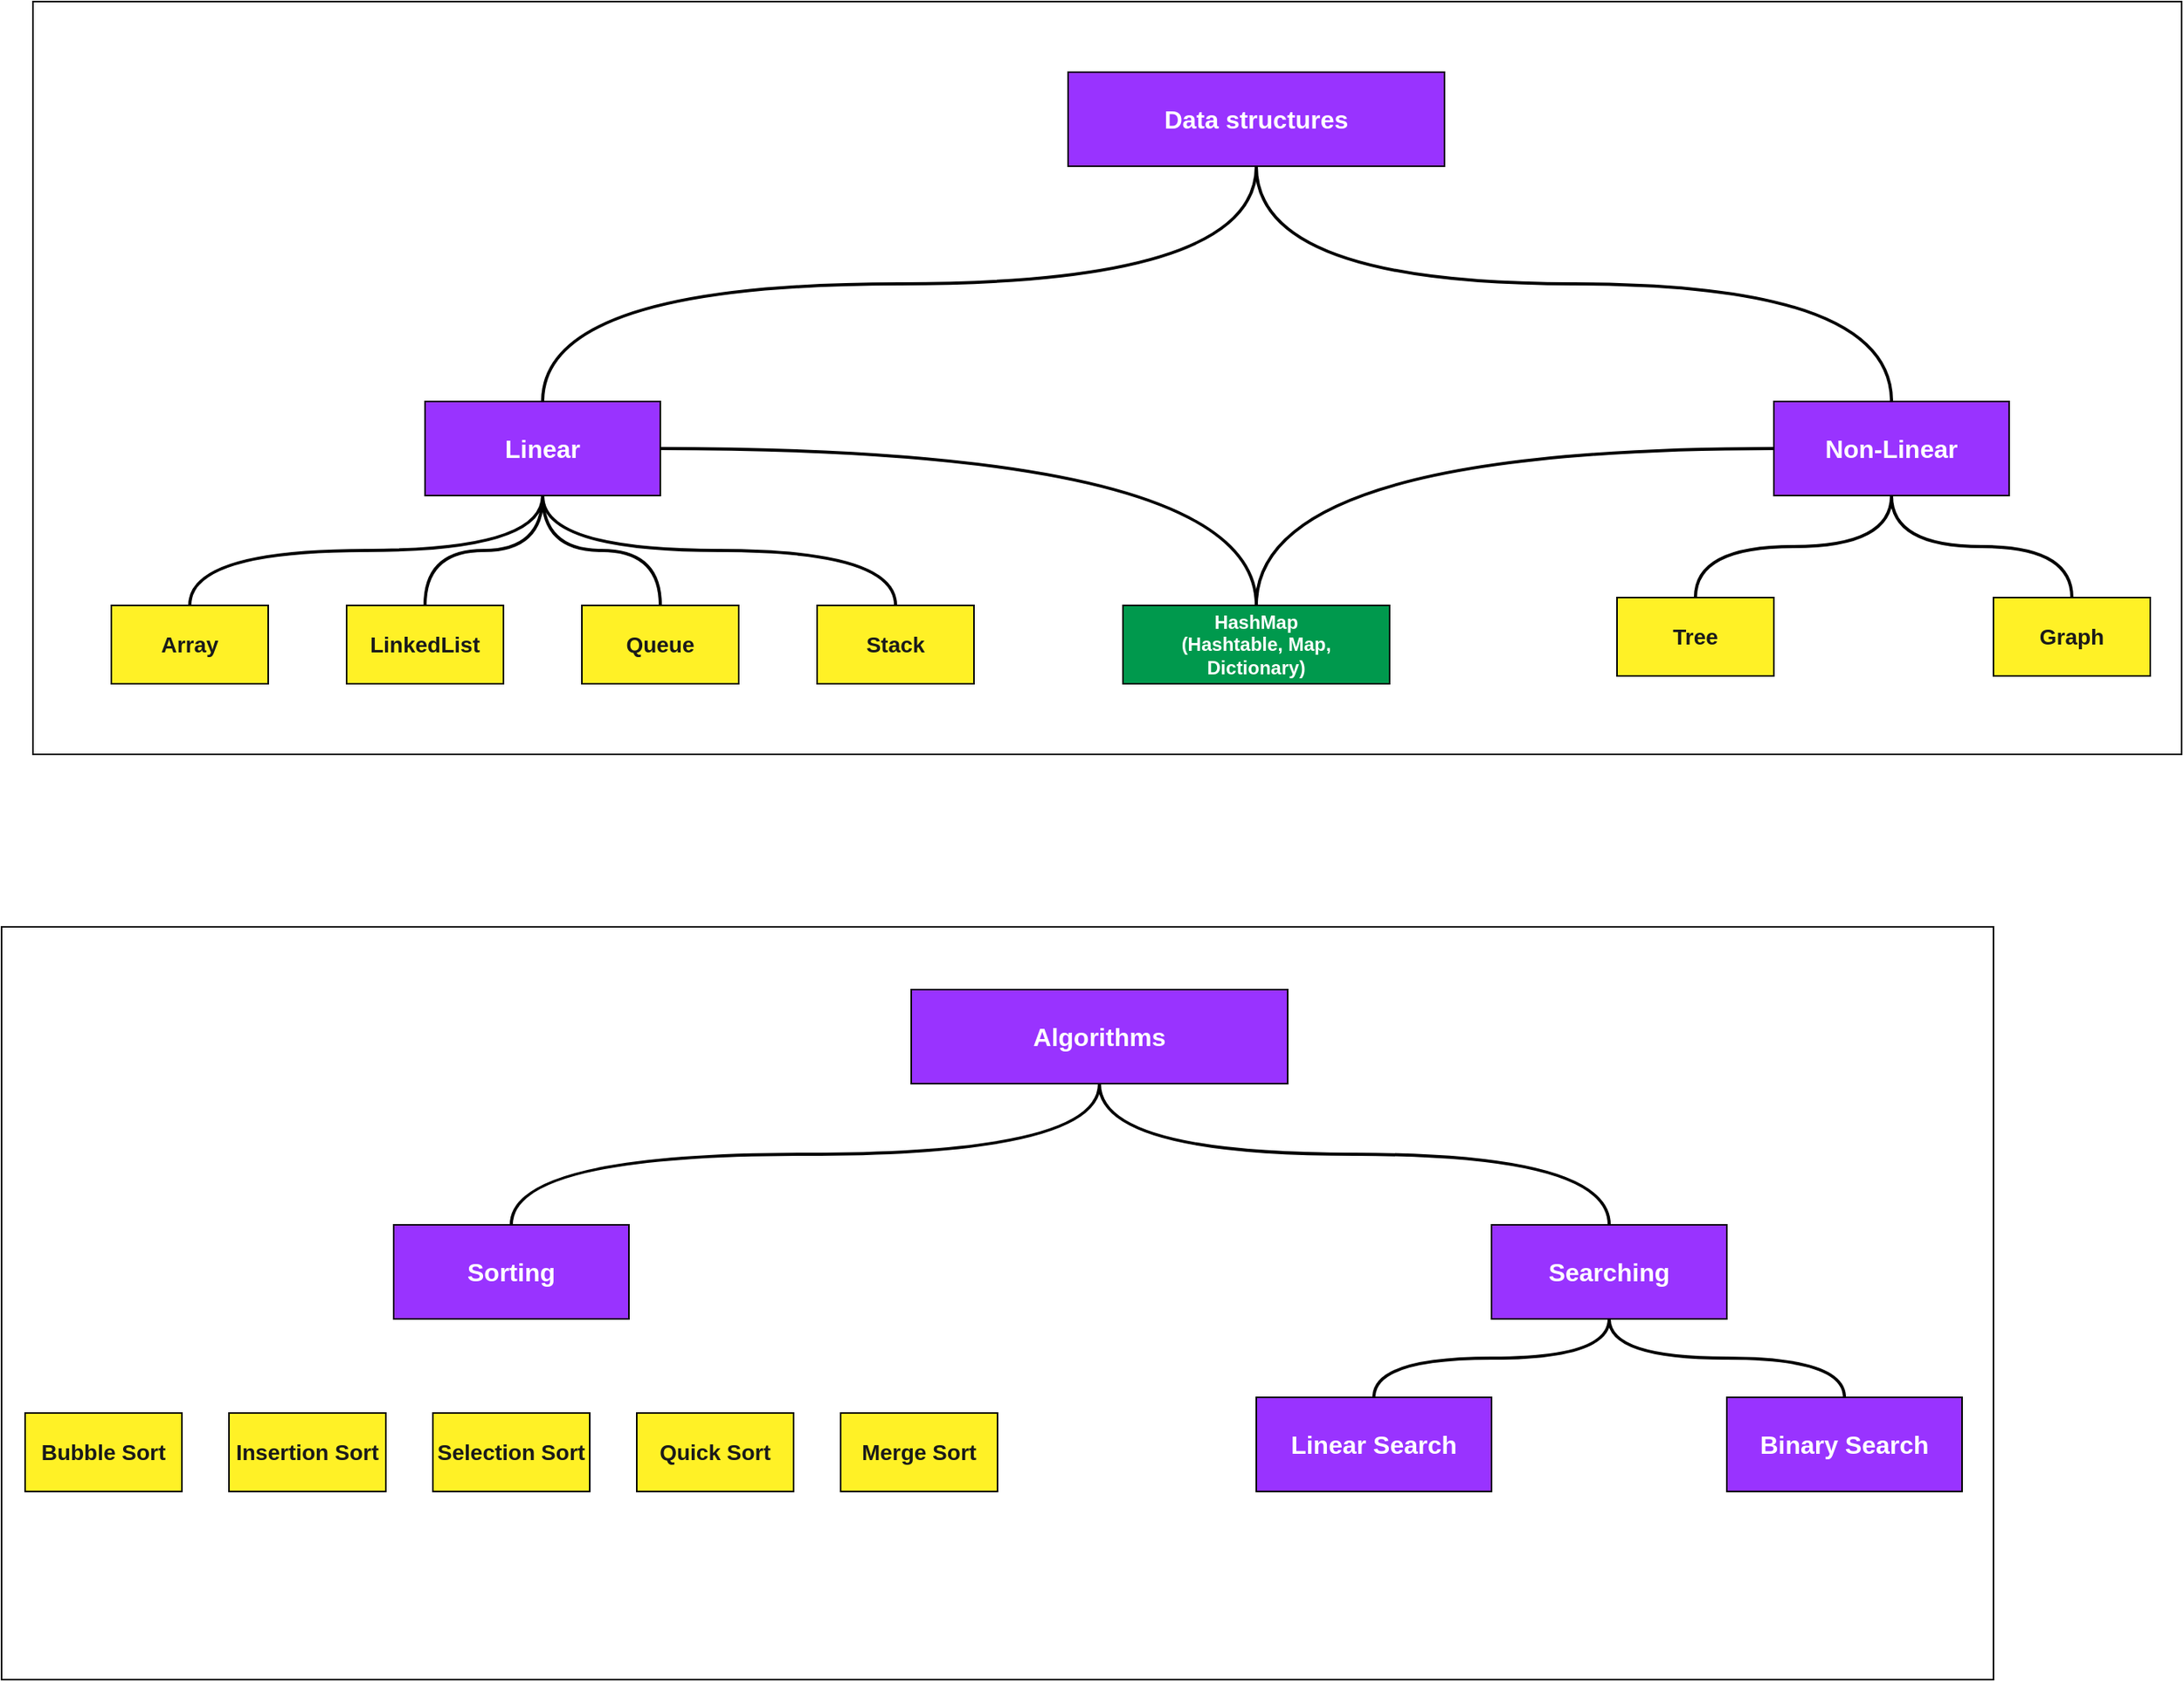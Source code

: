 <mxfile version="24.4.8" type="device">
  <diagram name="dsa-overview" id="oNF4vjAf0NKr6mf7KoG1">
    <mxGraphModel dx="1929" dy="1137" grid="1" gridSize="10" guides="1" tooltips="1" connect="1" arrows="1" fold="1" page="1" pageScale="1" pageWidth="1600" pageHeight="900" math="0" shadow="0">
      <root>
        <mxCell id="0" />
        <mxCell id="1" parent="0" />
        <mxCell id="q9c-drw-kSfxQxn0hnHC-26" value="" style="rounded=0;whiteSpace=wrap;html=1;" vertex="1" parent="1">
          <mxGeometry x="100" y="210" width="1370" height="480" as="geometry" />
        </mxCell>
        <mxCell id="q9c-drw-kSfxQxn0hnHC-4" style="edgeStyle=orthogonalEdgeStyle;rounded=0;orthogonalLoop=1;jettySize=auto;html=1;exitX=0.5;exitY=1;exitDx=0;exitDy=0;curved=1;endArrow=none;endFill=0;strokeWidth=2;" edge="1" parent="1" source="q9c-drw-kSfxQxn0hnHC-1" target="q9c-drw-kSfxQxn0hnHC-2">
          <mxGeometry relative="1" as="geometry" />
        </mxCell>
        <mxCell id="q9c-drw-kSfxQxn0hnHC-5" style="edgeStyle=orthogonalEdgeStyle;rounded=0;orthogonalLoop=1;jettySize=auto;html=1;exitX=0.5;exitY=1;exitDx=0;exitDy=0;curved=1;endArrow=none;endFill=0;strokeWidth=2;" edge="1" parent="1" source="q9c-drw-kSfxQxn0hnHC-1" target="q9c-drw-kSfxQxn0hnHC-3">
          <mxGeometry relative="1" as="geometry" />
        </mxCell>
        <mxCell id="q9c-drw-kSfxQxn0hnHC-1" value="Data structures" style="rounded=0;whiteSpace=wrap;html=1;fillColor=#9933ff;fontColor=#FFFFFF;fontSize=16;fontStyle=1;fontFamily=Helvetica;" vertex="1" parent="1">
          <mxGeometry x="760" y="255" width="240" height="60" as="geometry" />
        </mxCell>
        <mxCell id="q9c-drw-kSfxQxn0hnHC-14" style="edgeStyle=orthogonalEdgeStyle;rounded=0;orthogonalLoop=1;jettySize=auto;html=1;exitX=0.5;exitY=1;exitDx=0;exitDy=0;curved=1;endArrow=none;endFill=0;strokeWidth=2;" edge="1" parent="1" source="q9c-drw-kSfxQxn0hnHC-2" target="q9c-drw-kSfxQxn0hnHC-6">
          <mxGeometry relative="1" as="geometry" />
        </mxCell>
        <mxCell id="q9c-drw-kSfxQxn0hnHC-15" style="edgeStyle=orthogonalEdgeStyle;rounded=0;orthogonalLoop=1;jettySize=auto;html=1;exitX=0.5;exitY=1;exitDx=0;exitDy=0;curved=1;endArrow=none;endFill=0;strokeWidth=2;" edge="1" parent="1" source="q9c-drw-kSfxQxn0hnHC-2" target="q9c-drw-kSfxQxn0hnHC-10">
          <mxGeometry relative="1" as="geometry" />
        </mxCell>
        <mxCell id="q9c-drw-kSfxQxn0hnHC-16" style="edgeStyle=orthogonalEdgeStyle;rounded=0;orthogonalLoop=1;jettySize=auto;html=1;exitX=0.5;exitY=1;exitDx=0;exitDy=0;entryX=0.5;entryY=0;entryDx=0;entryDy=0;curved=1;endArrow=none;endFill=0;strokeWidth=2;" edge="1" parent="1" source="q9c-drw-kSfxQxn0hnHC-2" target="q9c-drw-kSfxQxn0hnHC-11">
          <mxGeometry relative="1" as="geometry" />
        </mxCell>
        <mxCell id="q9c-drw-kSfxQxn0hnHC-17" style="edgeStyle=orthogonalEdgeStyle;rounded=0;orthogonalLoop=1;jettySize=auto;html=1;exitX=0.5;exitY=1;exitDx=0;exitDy=0;entryX=0.5;entryY=0;entryDx=0;entryDy=0;curved=1;endArrow=none;endFill=0;strokeWidth=2;" edge="1" parent="1" source="q9c-drw-kSfxQxn0hnHC-2" target="q9c-drw-kSfxQxn0hnHC-12">
          <mxGeometry relative="1" as="geometry" />
        </mxCell>
        <mxCell id="q9c-drw-kSfxQxn0hnHC-2" value="Linear" style="rounded=0;whiteSpace=wrap;html=1;fillColor=#9933ff;fontColor=#FFFFFF;fontSize=16;fontStyle=1;fontFamily=Helvetica;" vertex="1" parent="1">
          <mxGeometry x="350" y="465" width="150" height="60" as="geometry" />
        </mxCell>
        <mxCell id="q9c-drw-kSfxQxn0hnHC-24" style="edgeStyle=orthogonalEdgeStyle;rounded=0;orthogonalLoop=1;jettySize=auto;html=1;exitX=0.5;exitY=1;exitDx=0;exitDy=0;entryX=0.5;entryY=0;entryDx=0;entryDy=0;curved=1;endArrow=none;endFill=0;strokeWidth=2;" edge="1" parent="1" source="q9c-drw-kSfxQxn0hnHC-3" target="q9c-drw-kSfxQxn0hnHC-22">
          <mxGeometry relative="1" as="geometry" />
        </mxCell>
        <mxCell id="q9c-drw-kSfxQxn0hnHC-25" style="edgeStyle=orthogonalEdgeStyle;rounded=0;orthogonalLoop=1;jettySize=auto;html=1;exitX=0.5;exitY=1;exitDx=0;exitDy=0;entryX=0.5;entryY=0;entryDx=0;entryDy=0;curved=1;endArrow=none;endFill=0;strokeWidth=2;" edge="1" parent="1" source="q9c-drw-kSfxQxn0hnHC-3" target="q9c-drw-kSfxQxn0hnHC-23">
          <mxGeometry relative="1" as="geometry" />
        </mxCell>
        <mxCell id="q9c-drw-kSfxQxn0hnHC-3" value="Non-Linear" style="rounded=0;whiteSpace=wrap;html=1;fillColor=#9933ff;fontColor=#FFFFFF;fontSize=16;fontStyle=1;fontFamily=Helvetica;" vertex="1" parent="1">
          <mxGeometry x="1210" y="465" width="150" height="60" as="geometry" />
        </mxCell>
        <mxCell id="q9c-drw-kSfxQxn0hnHC-6" value="Array" style="rounded=0;whiteSpace=wrap;html=1;fillColor=#FFF126;fontColor=#1A1A1A;fontSize=14;fontStyle=1;fontFamily=Helvetica;" vertex="1" parent="1">
          <mxGeometry x="150" y="595" width="100" height="50" as="geometry" />
        </mxCell>
        <mxCell id="q9c-drw-kSfxQxn0hnHC-10" value="LinkedList" style="rounded=0;whiteSpace=wrap;html=1;fillColor=#FFF126;fontColor=#1A1A1A;fontSize=14;fontStyle=1;fontFamily=Helvetica;" vertex="1" parent="1">
          <mxGeometry x="300" y="595" width="100" height="50" as="geometry" />
        </mxCell>
        <mxCell id="q9c-drw-kSfxQxn0hnHC-11" value="Queue" style="rounded=0;whiteSpace=wrap;html=1;fillColor=#FFF126;fontColor=#1A1A1A;fontSize=14;fontStyle=1;fontFamily=Helvetica;" vertex="1" parent="1">
          <mxGeometry x="450" y="595" width="100" height="50" as="geometry" />
        </mxCell>
        <mxCell id="q9c-drw-kSfxQxn0hnHC-12" value="Stack" style="rounded=0;whiteSpace=wrap;html=1;fillColor=#FFF126;fontColor=#1A1A1A;fontSize=14;fontStyle=1;fontFamily=Helvetica;" vertex="1" parent="1">
          <mxGeometry x="600" y="595" width="100" height="50" as="geometry" />
        </mxCell>
        <mxCell id="q9c-drw-kSfxQxn0hnHC-18" style="edgeStyle=orthogonalEdgeStyle;rounded=0;orthogonalLoop=1;jettySize=auto;html=1;exitX=0.5;exitY=0;exitDx=0;exitDy=0;entryX=1;entryY=0.5;entryDx=0;entryDy=0;curved=1;endArrow=none;endFill=0;strokeWidth=2;" edge="1" parent="1" source="q9c-drw-kSfxQxn0hnHC-13" target="q9c-drw-kSfxQxn0hnHC-2">
          <mxGeometry relative="1" as="geometry" />
        </mxCell>
        <mxCell id="q9c-drw-kSfxQxn0hnHC-19" style="edgeStyle=orthogonalEdgeStyle;rounded=0;orthogonalLoop=1;jettySize=auto;html=1;exitX=0.5;exitY=0;exitDx=0;exitDy=0;entryX=0;entryY=0.5;entryDx=0;entryDy=0;curved=1;endArrow=none;endFill=0;strokeWidth=2;" edge="1" parent="1" source="q9c-drw-kSfxQxn0hnHC-13" target="q9c-drw-kSfxQxn0hnHC-3">
          <mxGeometry relative="1" as="geometry" />
        </mxCell>
        <mxCell id="q9c-drw-kSfxQxn0hnHC-13" value="HashMap&lt;div&gt;(Hashtable, Map,&lt;div&gt;Dictionary&lt;span style=&quot;background-color: initial; font-size: 12px;&quot;&gt;)&lt;/span&gt;&lt;/div&gt;&lt;/div&gt;" style="rounded=0;whiteSpace=wrap;html=1;fillColor=#00994D;fontColor=#FFFFFF;fontSize=12;fontStyle=1;fontFamily=Helvetica;" vertex="1" parent="1">
          <mxGeometry x="795" y="595" width="170" height="50" as="geometry" />
        </mxCell>
        <mxCell id="q9c-drw-kSfxQxn0hnHC-22" value="Tree" style="rounded=0;whiteSpace=wrap;html=1;fillColor=#FFF126;fontColor=#1A1A1A;fontSize=14;fontStyle=1;fontFamily=Helvetica;" vertex="1" parent="1">
          <mxGeometry x="1110" y="590" width="100" height="50" as="geometry" />
        </mxCell>
        <mxCell id="q9c-drw-kSfxQxn0hnHC-23" value="Graph" style="rounded=0;whiteSpace=wrap;html=1;fillColor=#FFF126;fontColor=#1A1A1A;fontSize=14;fontStyle=1;fontFamily=Helvetica;" vertex="1" parent="1">
          <mxGeometry x="1350" y="590" width="100" height="50" as="geometry" />
        </mxCell>
        <mxCell id="q9c-drw-kSfxQxn0hnHC-27" value="" style="rounded=0;whiteSpace=wrap;html=1;" vertex="1" parent="1">
          <mxGeometry x="80" y="800" width="1270" height="480" as="geometry" />
        </mxCell>
        <mxCell id="q9c-drw-kSfxQxn0hnHC-32" style="edgeStyle=orthogonalEdgeStyle;rounded=0;orthogonalLoop=1;jettySize=auto;html=1;exitX=0.5;exitY=1;exitDx=0;exitDy=0;curved=1;endArrow=none;endFill=0;strokeWidth=2;" edge="1" parent="1" source="q9c-drw-kSfxQxn0hnHC-29" target="q9c-drw-kSfxQxn0hnHC-30">
          <mxGeometry relative="1" as="geometry" />
        </mxCell>
        <mxCell id="q9c-drw-kSfxQxn0hnHC-33" style="edgeStyle=orthogonalEdgeStyle;rounded=0;orthogonalLoop=1;jettySize=auto;html=1;exitX=0.5;exitY=1;exitDx=0;exitDy=0;curved=1;endArrow=none;endFill=0;strokeWidth=2;" edge="1" parent="1" source="q9c-drw-kSfxQxn0hnHC-29" target="q9c-drw-kSfxQxn0hnHC-31">
          <mxGeometry relative="1" as="geometry" />
        </mxCell>
        <mxCell id="q9c-drw-kSfxQxn0hnHC-29" value="Algorithms" style="rounded=0;whiteSpace=wrap;html=1;fillColor=#9933ff;fontColor=#FFFFFF;fontSize=16;fontStyle=1;fontFamily=Helvetica;" vertex="1" parent="1">
          <mxGeometry x="660" y="840" width="240" height="60" as="geometry" />
        </mxCell>
        <mxCell id="q9c-drw-kSfxQxn0hnHC-30" value="Sorting" style="rounded=0;whiteSpace=wrap;html=1;fillColor=#9933ff;fontColor=#FFFFFF;fontSize=16;fontStyle=1;fontFamily=Helvetica;" vertex="1" parent="1">
          <mxGeometry x="330" y="990" width="150" height="60" as="geometry" />
        </mxCell>
        <mxCell id="q9c-drw-kSfxQxn0hnHC-41" style="edgeStyle=orthogonalEdgeStyle;curved=1;rounded=0;orthogonalLoop=1;jettySize=auto;html=1;exitX=0.5;exitY=1;exitDx=0;exitDy=0;entryX=0.5;entryY=0;entryDx=0;entryDy=0;strokeColor=default;strokeWidth=2;align=center;verticalAlign=middle;fontFamily=Helvetica;fontSize=11;fontColor=default;labelBackgroundColor=default;endArrow=none;endFill=0;" edge="1" parent="1" source="q9c-drw-kSfxQxn0hnHC-31" target="q9c-drw-kSfxQxn0hnHC-39">
          <mxGeometry relative="1" as="geometry" />
        </mxCell>
        <mxCell id="q9c-drw-kSfxQxn0hnHC-42" style="edgeStyle=orthogonalEdgeStyle;curved=1;rounded=0;orthogonalLoop=1;jettySize=auto;html=1;exitX=0.5;exitY=1;exitDx=0;exitDy=0;strokeColor=default;strokeWidth=2;align=center;verticalAlign=middle;fontFamily=Helvetica;fontSize=11;fontColor=default;labelBackgroundColor=default;endArrow=none;endFill=0;" edge="1" parent="1" source="q9c-drw-kSfxQxn0hnHC-31" target="q9c-drw-kSfxQxn0hnHC-40">
          <mxGeometry relative="1" as="geometry" />
        </mxCell>
        <mxCell id="q9c-drw-kSfxQxn0hnHC-31" value="Searching" style="rounded=0;whiteSpace=wrap;html=1;fillColor=#9933ff;fontColor=#FFFFFF;fontSize=16;fontStyle=1;fontFamily=Helvetica;" vertex="1" parent="1">
          <mxGeometry x="1030" y="990" width="150" height="60" as="geometry" />
        </mxCell>
        <mxCell id="q9c-drw-kSfxQxn0hnHC-34" value="Bubble Sort" style="rounded=0;whiteSpace=wrap;html=1;fillColor=#FFF126;fontColor=#1A1A1A;fontSize=14;fontStyle=1;fontFamily=Helvetica;" vertex="1" parent="1">
          <mxGeometry x="95" y="1110" width="100" height="50" as="geometry" />
        </mxCell>
        <mxCell id="q9c-drw-kSfxQxn0hnHC-35" value="Insertion Sort" style="rounded=0;whiteSpace=wrap;html=1;fillColor=#FFF126;fontColor=#1A1A1A;fontSize=14;fontStyle=1;fontFamily=Helvetica;" vertex="1" parent="1">
          <mxGeometry x="225" y="1110" width="100" height="50" as="geometry" />
        </mxCell>
        <mxCell id="q9c-drw-kSfxQxn0hnHC-36" value="Selection Sort" style="rounded=0;whiteSpace=wrap;html=1;fillColor=#FFF126;fontColor=#1A1A1A;fontSize=14;fontStyle=1;fontFamily=Helvetica;" vertex="1" parent="1">
          <mxGeometry x="355" y="1110" width="100" height="50" as="geometry" />
        </mxCell>
        <mxCell id="q9c-drw-kSfxQxn0hnHC-37" value="Quick Sort" style="rounded=0;whiteSpace=wrap;html=1;fillColor=#FFF126;fontColor=#1A1A1A;fontSize=14;fontStyle=1;fontFamily=Helvetica;" vertex="1" parent="1">
          <mxGeometry x="485" y="1110" width="100" height="50" as="geometry" />
        </mxCell>
        <mxCell id="q9c-drw-kSfxQxn0hnHC-38" value="Merge Sort" style="rounded=0;whiteSpace=wrap;html=1;fillColor=#FFF126;fontColor=#1A1A1A;fontSize=14;fontStyle=1;fontFamily=Helvetica;" vertex="1" parent="1">
          <mxGeometry x="615" y="1110" width="100" height="50" as="geometry" />
        </mxCell>
        <mxCell id="q9c-drw-kSfxQxn0hnHC-39" value="Linear Search" style="rounded=0;whiteSpace=wrap;html=1;fillColor=#9933ff;fontColor=#FFFFFF;fontSize=16;fontStyle=1;fontFamily=Helvetica;" vertex="1" parent="1">
          <mxGeometry x="880" y="1100" width="150" height="60" as="geometry" />
        </mxCell>
        <mxCell id="q9c-drw-kSfxQxn0hnHC-40" value="Binary Search" style="rounded=0;whiteSpace=wrap;html=1;fillColor=#9933ff;fontColor=#FFFFFF;fontSize=16;fontStyle=1;fontFamily=Helvetica;" vertex="1" parent="1">
          <mxGeometry x="1180" y="1100" width="150" height="60" as="geometry" />
        </mxCell>
      </root>
    </mxGraphModel>
  </diagram>
</mxfile>
